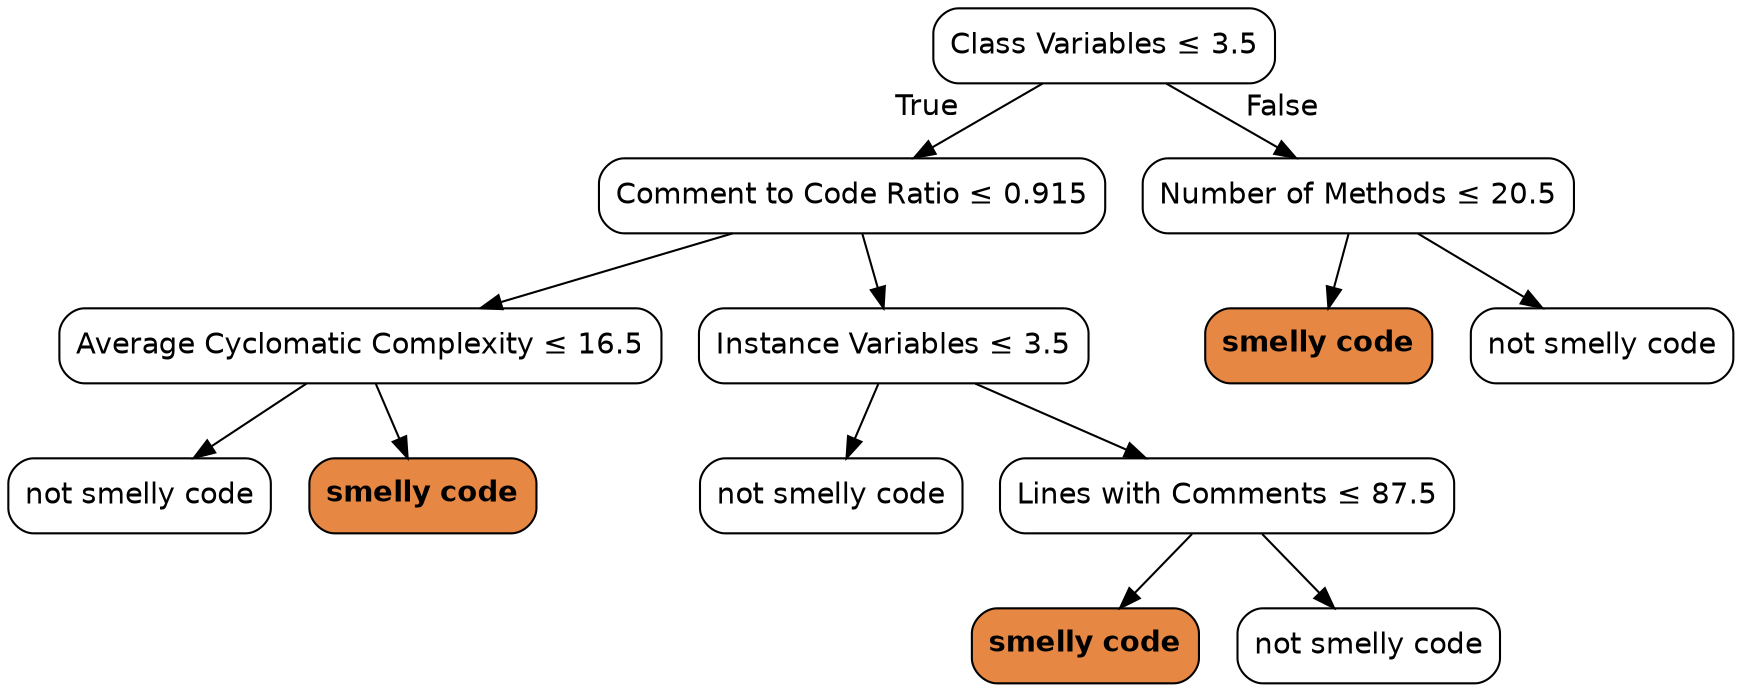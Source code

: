 digraph Tree {
node [color="black", fontname=helvetica, shape=box,  style="filled, rounded", fillcolor="#FFFFFF"];
edge [fontname=helvetica];
0 [label=<Class Variables &le; 3.5>];
1 [label=<Comment to Code Ratio &le; 0.915>];
0 -> 1  [headlabel="True", labelangle=45, labeldistance="2.5"];
5 [label=<Average Cyclomatic Complexity &le; 16.5>];
1 -> 5;
11 [label=<not smelly code>];
5 -> 11;
12 [label=<<b>smelly code</b>>, fillcolor="#e68743"];
5 -> 12;
6 [label=<Instance Variables &le; 3.5>];
1 -> 6;
7 [label=<not smelly code>];
6 -> 7;
8 [label=<Lines with Comments &le; 87.5>];
6 -> 8;
9 [label=<<b>smelly code</b>>, fillcolor="#e68743"];
8 -> 9;
10 [label=<not smelly code>];
8 -> 10;
2 [label=<Number of Methods &le; 20.5>];
0 -> 2  [headlabel="False", labelangle="-45", labeldistance="2.5"];
3 [label=<<b>smelly code</b>>, fillcolor="#e68743"];
2 -> 3;
4 [label=<not smelly code>];
2 -> 4;
}
